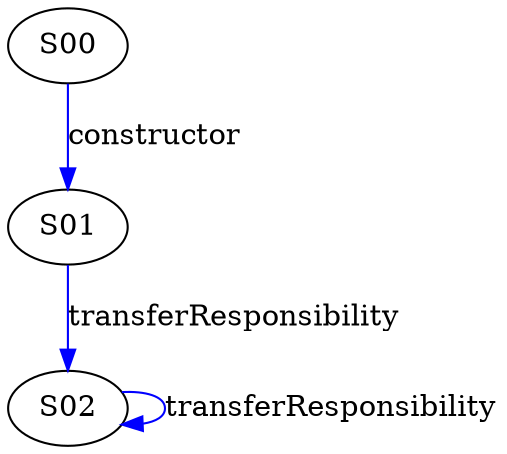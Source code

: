 digraph {

S02->S02 [label="transferResponsibility", style="", color="blue"]
S00->S01 [label="constructor", style="", color="blue"]
S01->S02 [label="transferResponsibility", style="", color="blue"]
}